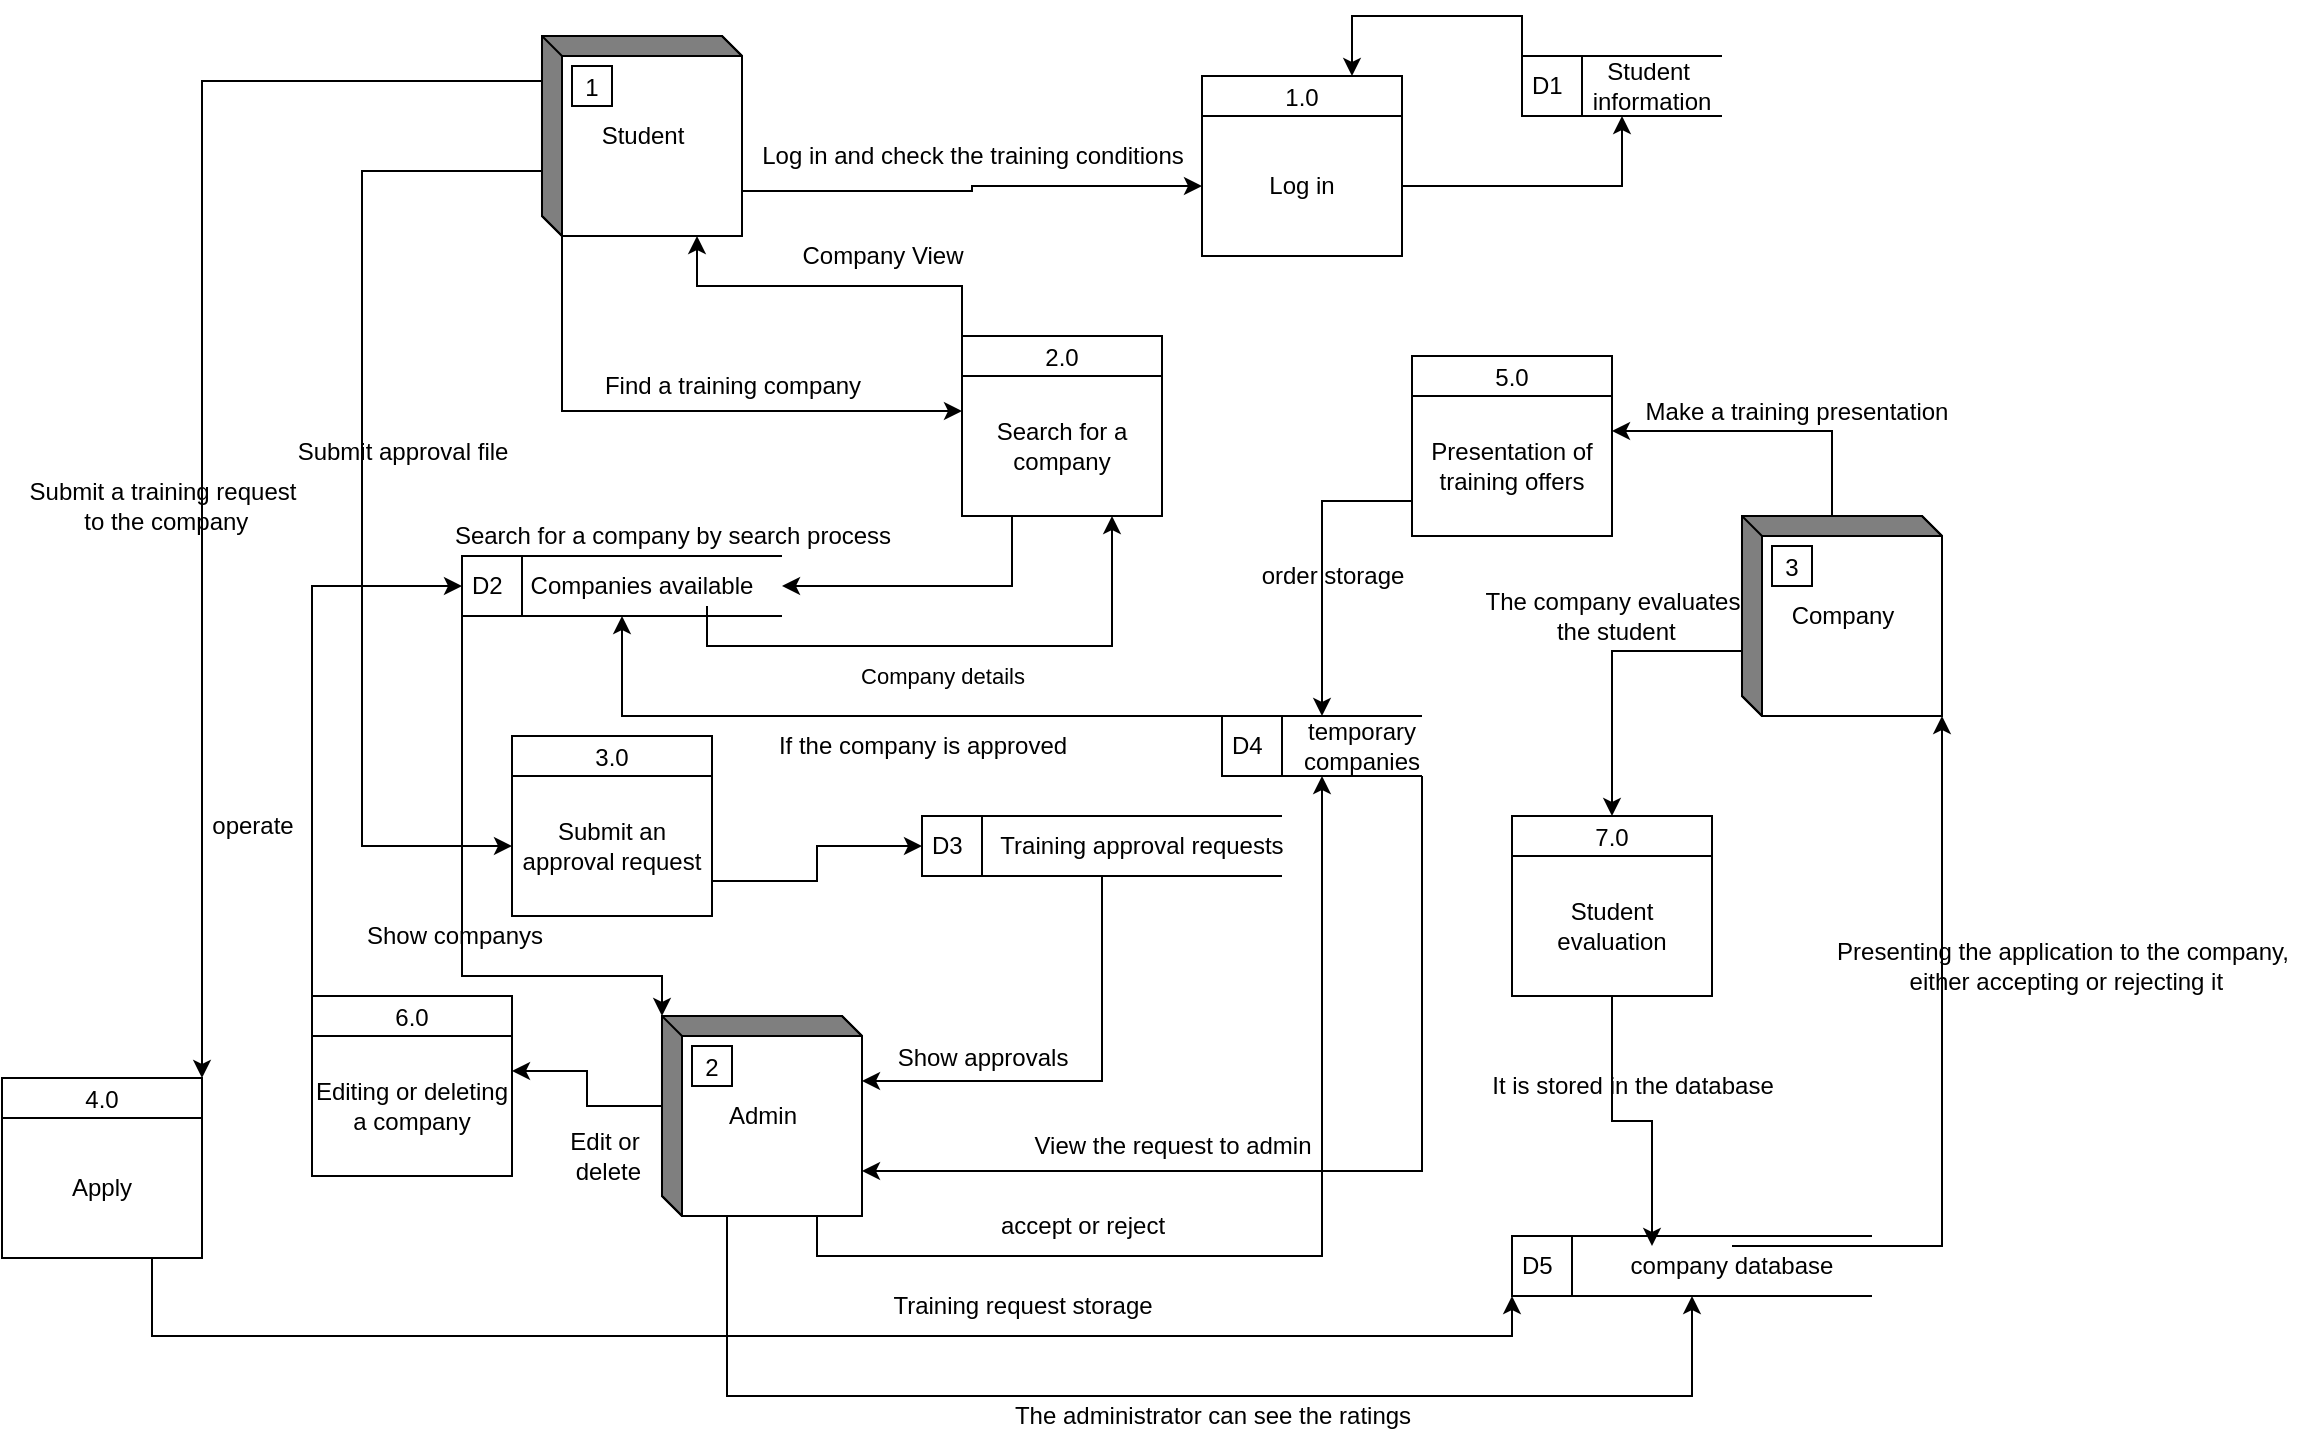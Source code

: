 <mxfile version="12.9.13" type="device"><diagram id="rWqIfm78pS7hBJixRkVj" name="Page-1"><mxGraphModel dx="2354" dy="714" grid="1" gridSize="10" guides="1" tooltips="1" connect="1" arrows="1" fold="1" page="1" pageScale="1" pageWidth="850" pageHeight="1100" math="0" shadow="0"><root><mxCell id="0"/><mxCell id="1" parent="0"/><mxCell id="bXo23D6T22lxXRwWxkwv-16" style="rounded=0;orthogonalLoop=1;jettySize=auto;html=1;exitX=0;exitY=0;exitDx=100;exitDy=77.5;exitPerimeter=0;entryX=0;entryY=0.5;entryDx=0;entryDy=0;edgeStyle=orthogonalEdgeStyle;" parent="1" source="bXo23D6T22lxXRwWxkwv-1" target="bXo23D6T22lxXRwWxkwv-15" edge="1"><mxGeometry relative="1" as="geometry"/></mxCell><mxCell id="bXo23D6T22lxXRwWxkwv-25" style="edgeStyle=orthogonalEdgeStyle;rounded=0;orthogonalLoop=1;jettySize=auto;html=1;exitX=0;exitY=0;exitDx=10;exitDy=100;exitPerimeter=0;entryX=0;entryY=0.25;entryDx=0;entryDy=0;" parent="1" source="bXo23D6T22lxXRwWxkwv-1" target="bXo23D6T22lxXRwWxkwv-23" edge="1"><mxGeometry relative="1" as="geometry"/></mxCell><mxCell id="bXo23D6T22lxXRwWxkwv-36" style="edgeStyle=orthogonalEdgeStyle;rounded=0;orthogonalLoop=1;jettySize=auto;html=1;exitX=0;exitY=0;exitDx=0;exitDy=67.5;exitPerimeter=0;entryX=0;entryY=0.5;entryDx=0;entryDy=0;" parent="1" source="bXo23D6T22lxXRwWxkwv-1" target="bXo23D6T22lxXRwWxkwv-35" edge="1"><mxGeometry relative="1" as="geometry"><Array as="points"><mxPoint x="-250" y="198"/><mxPoint x="-250" y="535"/></Array></mxGeometry></mxCell><mxCell id="_vcarn7WfiJYUkJXuRyP-28" style="edgeStyle=orthogonalEdgeStyle;rounded=0;orthogonalLoop=1;jettySize=auto;html=1;exitX=0;exitY=0;exitDx=0;exitDy=22.5;exitPerimeter=0;entryX=1;entryY=0;entryDx=0;entryDy=0;" parent="1" source="bXo23D6T22lxXRwWxkwv-1" target="_vcarn7WfiJYUkJXuRyP-26" edge="1"><mxGeometry relative="1" as="geometry"><Array as="points"><mxPoint x="-330" y="153"/></Array></mxGeometry></mxCell><mxCell id="bXo23D6T22lxXRwWxkwv-1" value="Student" style="html=1;dashed=0;whitespace=wrap;shape=mxgraph.dfd.externalEntity" parent="1" vertex="1"><mxGeometry x="-160" y="130" width="100" height="100" as="geometry"/></mxCell><mxCell id="bXo23D6T22lxXRwWxkwv-2" value="1" style="autosize=1;part=1;resizable=0;strokeColor=inherit;fillColor=inherit;gradientColor=inherit;" parent="bXo23D6T22lxXRwWxkwv-1" vertex="1"><mxGeometry width="20" height="20" relative="1" as="geometry"><mxPoint x="15" y="15" as="offset"/></mxGeometry></mxCell><mxCell id="_vcarn7WfiJYUkJXuRyP-17" style="edgeStyle=orthogonalEdgeStyle;rounded=0;orthogonalLoop=1;jettySize=auto;html=1;exitX=0;exitY=0;exitDx=45;exitDy=0;exitPerimeter=0;entryX=1;entryY=0.25;entryDx=0;entryDy=0;" parent="1" source="bXo23D6T22lxXRwWxkwv-3" target="_vcarn7WfiJYUkJXuRyP-16" edge="1"><mxGeometry relative="1" as="geometry"/></mxCell><mxCell id="0CMG0g7y0S3qxUtkbxJY-5" style="edgeStyle=orthogonalEdgeStyle;rounded=0;orthogonalLoop=1;jettySize=auto;html=1;exitX=0;exitY=0;exitDx=0;exitDy=67.5;exitPerimeter=0;entryX=0.5;entryY=0;entryDx=0;entryDy=0;" edge="1" parent="1" source="bXo23D6T22lxXRwWxkwv-3" target="0CMG0g7y0S3qxUtkbxJY-1"><mxGeometry relative="1" as="geometry"/></mxCell><mxCell id="bXo23D6T22lxXRwWxkwv-3" value="Company" style="html=1;dashed=0;whitespace=wrap;shape=mxgraph.dfd.externalEntity" parent="1" vertex="1"><mxGeometry x="440" y="370" width="100" height="100" as="geometry"/></mxCell><mxCell id="bXo23D6T22lxXRwWxkwv-4" value="3" style="autosize=1;part=1;resizable=0;strokeColor=inherit;fillColor=inherit;gradientColor=inherit;" parent="bXo23D6T22lxXRwWxkwv-3" vertex="1"><mxGeometry width="20" height="20" relative="1" as="geometry"><mxPoint x="15" y="15" as="offset"/></mxGeometry></mxCell><mxCell id="bXo23D6T22lxXRwWxkwv-12" value="1.0" style="swimlane;fontStyle=0;childLayout=stackLayout;horizontal=1;startSize=20;fillColor=#ffffff;horizontalStack=0;resizeParent=1;resizeParentMax=0;resizeLast=0;collapsible=0;marginBottom=0;swimlaneFillColor=#ffffff;" parent="1" vertex="1"><mxGeometry x="170" y="150" width="100" height="90" as="geometry"/></mxCell><mxCell id="bXo23D6T22lxXRwWxkwv-15" value="Log in" style="text;html=1;strokeColor=none;fillColor=none;align=center;verticalAlign=middle;whiteSpace=wrap;rounded=0;" parent="bXo23D6T22lxXRwWxkwv-12" vertex="1"><mxGeometry y="20" width="100" height="70" as="geometry"/></mxCell><mxCell id="_vcarn7WfiJYUkJXuRyP-36" style="edgeStyle=orthogonalEdgeStyle;rounded=0;orthogonalLoop=1;jettySize=auto;html=1;exitX=0;exitY=0;exitDx=77.5;exitDy=100;exitPerimeter=0;entryX=0.5;entryY=1;entryDx=0;entryDy=0;" parent="1" source="bXo23D6T22lxXRwWxkwv-5" target="bXo23D6T22lxXRwWxkwv-8" edge="1"><mxGeometry relative="1" as="geometry"/></mxCell><mxCell id="_vcarn7WfiJYUkJXuRyP-48" style="edgeStyle=orthogonalEdgeStyle;rounded=0;orthogonalLoop=1;jettySize=auto;html=1;exitX=0;exitY=0;exitDx=0;exitDy=45;exitPerimeter=0;entryX=1;entryY=0.25;entryDx=0;entryDy=0;" parent="1" source="bXo23D6T22lxXRwWxkwv-5" target="_vcarn7WfiJYUkJXuRyP-46" edge="1"><mxGeometry relative="1" as="geometry"/></mxCell><mxCell id="0CMG0g7y0S3qxUtkbxJY-9" style="edgeStyle=orthogonalEdgeStyle;rounded=0;orthogonalLoop=1;jettySize=auto;html=1;exitX=0;exitY=0;exitDx=32.5;exitDy=100;exitPerimeter=0;entryX=0.5;entryY=1;entryDx=0;entryDy=0;" edge="1" parent="1" source="bXo23D6T22lxXRwWxkwv-5" target="_vcarn7WfiJYUkJXuRyP-31"><mxGeometry relative="1" as="geometry"><Array as="points"><mxPoint x="-67" y="810"/><mxPoint x="415" y="810"/></Array></mxGeometry></mxCell><mxCell id="bXo23D6T22lxXRwWxkwv-5" value="Admin" style="html=1;dashed=0;whitespace=wrap;shape=mxgraph.dfd.externalEntity" parent="1" vertex="1"><mxGeometry x="-100" y="620" width="100" height="100" as="geometry"/></mxCell><mxCell id="bXo23D6T22lxXRwWxkwv-6" value="2" style="autosize=1;part=1;resizable=0;strokeColor=inherit;fillColor=inherit;gradientColor=inherit;" parent="bXo23D6T22lxXRwWxkwv-5" vertex="1"><mxGeometry width="20" height="20" relative="1" as="geometry"><mxPoint x="15" y="15" as="offset"/></mxGeometry></mxCell><mxCell id="bXo23D6T22lxXRwWxkwv-18" style="edgeStyle=orthogonalEdgeStyle;rounded=0;orthogonalLoop=1;jettySize=auto;html=1;exitX=0;exitY=0;exitDx=0;exitDy=0;entryX=0.75;entryY=0;entryDx=0;entryDy=0;" parent="1" source="bXo23D6T22lxXRwWxkwv-7" target="bXo23D6T22lxXRwWxkwv-12" edge="1"><mxGeometry relative="1" as="geometry"/></mxCell><mxCell id="bXo23D6T22lxXRwWxkwv-7" value="D1" style="html=1;dashed=0;whitespace=wrap;shape=mxgraph.dfd.dataStoreID;align=left;spacingLeft=3;points=[[0,0],[0.5,0],[1,0],[0,0.5],[1,0.5],[0,1],[0.5,1],[1,1]];" parent="1" vertex="1"><mxGeometry x="330" y="140" width="100" height="30" as="geometry"/></mxCell><mxCell id="_vcarn7WfiJYUkJXuRyP-22" style="edgeStyle=orthogonalEdgeStyle;rounded=0;orthogonalLoop=1;jettySize=auto;html=1;exitX=1;exitY=1;exitDx=0;exitDy=0;entryX=0;entryY=0;entryDx=100;entryDy=77.5;entryPerimeter=0;" parent="1" source="bXo23D6T22lxXRwWxkwv-8" target="bXo23D6T22lxXRwWxkwv-5" edge="1"><mxGeometry relative="1" as="geometry"/></mxCell><mxCell id="_vcarn7WfiJYUkJXuRyP-39" style="edgeStyle=orthogonalEdgeStyle;rounded=0;orthogonalLoop=1;jettySize=auto;html=1;exitX=0;exitY=0.5;exitDx=0;exitDy=0;entryX=0.5;entryY=1;entryDx=0;entryDy=0;" parent="1" source="bXo23D6T22lxXRwWxkwv-8" target="bXo23D6T22lxXRwWxkwv-11" edge="1"><mxGeometry relative="1" as="geometry"><Array as="points"><mxPoint x="180" y="470"/><mxPoint x="-120" y="470"/></Array></mxGeometry></mxCell><mxCell id="bXo23D6T22lxXRwWxkwv-8" value="D4" style="html=1;dashed=0;whitespace=wrap;shape=mxgraph.dfd.dataStoreID;align=left;spacingLeft=3;points=[[0,0],[0.5,0],[1,0],[0,0.5],[1,0.5],[0,1],[0.5,1],[1,1]];" parent="1" vertex="1"><mxGeometry x="180" y="470" width="100" height="30" as="geometry"/></mxCell><mxCell id="bXo23D6T22lxXRwWxkwv-39" style="edgeStyle=orthogonalEdgeStyle;rounded=0;orthogonalLoop=1;jettySize=auto;html=1;exitX=0.5;exitY=1;exitDx=0;exitDy=0;entryX=0;entryY=0;entryDx=100;entryDy=32.5;entryPerimeter=0;" parent="1" source="bXo23D6T22lxXRwWxkwv-9" target="bXo23D6T22lxXRwWxkwv-5" edge="1"><mxGeometry relative="1" as="geometry"/></mxCell><mxCell id="bXo23D6T22lxXRwWxkwv-9" value="D3" style="html=1;dashed=0;whitespace=wrap;shape=mxgraph.dfd.dataStoreID;align=left;spacingLeft=3;points=[[0,0],[0.5,0],[1,0],[0,0.5],[1,0.5],[0,1],[0.5,1],[1,1]];" parent="1" vertex="1"><mxGeometry x="30" y="520" width="180" height="30" as="geometry"/></mxCell><mxCell id="_vcarn7WfiJYUkJXuRyP-53" style="edgeStyle=orthogonalEdgeStyle;rounded=0;orthogonalLoop=1;jettySize=auto;html=1;exitX=0;exitY=1;exitDx=0;exitDy=0;entryX=0;entryY=0;entryDx=0;entryDy=0;entryPerimeter=0;" parent="1" source="bXo23D6T22lxXRwWxkwv-11" target="bXo23D6T22lxXRwWxkwv-5" edge="1"><mxGeometry relative="1" as="geometry"><Array as="points"><mxPoint x="-200" y="600"/><mxPoint x="-100" y="600"/></Array></mxGeometry></mxCell><mxCell id="bXo23D6T22lxXRwWxkwv-11" value="D2" style="html=1;dashed=0;whitespace=wrap;shape=mxgraph.dfd.dataStoreID;align=left;spacingLeft=3;points=[[0,0],[0.5,0],[1,0],[0,0.5],[1,0.5],[0,1],[0.5,1],[1,1]];" parent="1" vertex="1"><mxGeometry x="-200" y="390" width="160" height="30" as="geometry"/></mxCell><mxCell id="bXo23D6T22lxXRwWxkwv-13" value="Student&amp;nbsp;&lt;br&gt;information" style="text;html=1;strokeColor=none;fillColor=none;align=center;verticalAlign=middle;whiteSpace=wrap;rounded=0;" parent="1" vertex="1"><mxGeometry x="375" y="145" width="40" height="20" as="geometry"/></mxCell><mxCell id="bXo23D6T22lxXRwWxkwv-17" style="edgeStyle=orthogonalEdgeStyle;rounded=0;orthogonalLoop=1;jettySize=auto;html=1;exitX=1;exitY=0.5;exitDx=0;exitDy=0;entryX=0.5;entryY=1;entryDx=0;entryDy=0;" parent="1" source="bXo23D6T22lxXRwWxkwv-15" target="bXo23D6T22lxXRwWxkwv-7" edge="1"><mxGeometry relative="1" as="geometry"/></mxCell><mxCell id="bXo23D6T22lxXRwWxkwv-19" value="Log in and check the training conditions" style="text;html=1;align=center;verticalAlign=middle;resizable=0;points=[];autosize=1;" parent="1" vertex="1"><mxGeometry x="-60" y="180" width="230" height="20" as="geometry"/></mxCell><mxCell id="bXo23D6T22lxXRwWxkwv-28" style="edgeStyle=orthogonalEdgeStyle;rounded=0;orthogonalLoop=1;jettySize=auto;html=1;exitX=0;exitY=0;exitDx=0;exitDy=0;entryX=0;entryY=0;entryDx=77.5;entryDy=100;entryPerimeter=0;" parent="1" source="bXo23D6T22lxXRwWxkwv-22" target="bXo23D6T22lxXRwWxkwv-1" edge="1"><mxGeometry relative="1" as="geometry"/></mxCell><mxCell id="bXo23D6T22lxXRwWxkwv-22" value="2.0" style="swimlane;fontStyle=0;childLayout=stackLayout;horizontal=1;startSize=20;fillColor=#ffffff;horizontalStack=0;resizeParent=1;resizeParentMax=0;resizeLast=0;collapsible=0;marginBottom=0;swimlaneFillColor=#ffffff;" parent="1" vertex="1"><mxGeometry x="50" y="280" width="100" height="90" as="geometry"/></mxCell><mxCell id="bXo23D6T22lxXRwWxkwv-23" value="Search for a company" style="text;html=1;strokeColor=none;fillColor=none;align=center;verticalAlign=middle;whiteSpace=wrap;rounded=0;" parent="bXo23D6T22lxXRwWxkwv-22" vertex="1"><mxGeometry y="20" width="100" height="70" as="geometry"/></mxCell><mxCell id="bXo23D6T22lxXRwWxkwv-27" style="edgeStyle=orthogonalEdgeStyle;rounded=0;orthogonalLoop=1;jettySize=auto;html=1;exitX=0.75;exitY=1;exitDx=0;exitDy=0;entryX=0.75;entryY=1;entryDx=0;entryDy=0;" parent="1" source="bXo23D6T22lxXRwWxkwv-24" target="bXo23D6T22lxXRwWxkwv-23" edge="1"><mxGeometry relative="1" as="geometry"/></mxCell><mxCell id="bXo23D6T22lxXRwWxkwv-32" value="Company details" style="edgeLabel;html=1;align=center;verticalAlign=middle;resizable=0;points=[];" parent="bXo23D6T22lxXRwWxkwv-27" vertex="1" connectable="0"><mxGeometry x="0.047" y="-3" relative="1" as="geometry"><mxPoint x="-13.5" y="12" as="offset"/></mxGeometry></mxCell><mxCell id="bXo23D6T22lxXRwWxkwv-24" value="Companies available" style="text;html=1;strokeColor=none;fillColor=none;align=center;verticalAlign=middle;whiteSpace=wrap;rounded=0;" parent="1" vertex="1"><mxGeometry x="-175" y="395" width="130" height="20" as="geometry"/></mxCell><mxCell id="bXo23D6T22lxXRwWxkwv-26" style="edgeStyle=orthogonalEdgeStyle;rounded=0;orthogonalLoop=1;jettySize=auto;html=1;exitX=0.25;exitY=1;exitDx=0;exitDy=0;entryX=1;entryY=0.5;entryDx=0;entryDy=0;" parent="1" source="bXo23D6T22lxXRwWxkwv-23" target="bXo23D6T22lxXRwWxkwv-11" edge="1"><mxGeometry relative="1" as="geometry"/></mxCell><mxCell id="bXo23D6T22lxXRwWxkwv-29" value="Find a training company" style="text;html=1;align=center;verticalAlign=middle;resizable=0;points=[];autosize=1;" parent="1" vertex="1"><mxGeometry x="-135" y="295" width="140" height="20" as="geometry"/></mxCell><mxCell id="bXo23D6T22lxXRwWxkwv-31" value="Search for a company by search process" style="text;html=1;align=center;verticalAlign=middle;resizable=0;points=[];autosize=1;" parent="1" vertex="1"><mxGeometry x="-210" y="370" width="230" height="20" as="geometry"/></mxCell><mxCell id="bXo23D6T22lxXRwWxkwv-33" value="Company View" style="text;html=1;align=center;verticalAlign=middle;resizable=0;points=[];autosize=1;" parent="1" vertex="1"><mxGeometry x="-40" y="230" width="100" height="20" as="geometry"/></mxCell><mxCell id="bXo23D6T22lxXRwWxkwv-34" value="3.0" style="swimlane;fontStyle=0;childLayout=stackLayout;horizontal=1;startSize=20;fillColor=#ffffff;horizontalStack=0;resizeParent=1;resizeParentMax=0;resizeLast=0;collapsible=0;marginBottom=0;swimlaneFillColor=#ffffff;" parent="1" vertex="1"><mxGeometry x="-175" y="480" width="100" height="90" as="geometry"/></mxCell><mxCell id="bXo23D6T22lxXRwWxkwv-35" value="Submit an approval request" style="text;html=1;strokeColor=none;fillColor=none;align=center;verticalAlign=middle;whiteSpace=wrap;rounded=0;" parent="bXo23D6T22lxXRwWxkwv-34" vertex="1"><mxGeometry y="20" width="100" height="70" as="geometry"/></mxCell><mxCell id="bXo23D6T22lxXRwWxkwv-37" style="edgeStyle=orthogonalEdgeStyle;rounded=0;orthogonalLoop=1;jettySize=auto;html=1;exitX=1;exitY=0.75;exitDx=0;exitDy=0;entryX=0;entryY=0.5;entryDx=0;entryDy=0;" parent="1" source="bXo23D6T22lxXRwWxkwv-35" target="bXo23D6T22lxXRwWxkwv-9" edge="1"><mxGeometry relative="1" as="geometry"/></mxCell><mxCell id="bXo23D6T22lxXRwWxkwv-38" value="Training approval requests" style="text;html=1;strokeColor=none;fillColor=none;align=center;verticalAlign=middle;whiteSpace=wrap;rounded=0;" parent="1" vertex="1"><mxGeometry x="60" y="525" width="160" height="20" as="geometry"/></mxCell><mxCell id="bXo23D6T22lxXRwWxkwv-40" value="Show approvals" style="text;html=1;align=center;verticalAlign=middle;resizable=0;points=[];autosize=1;" parent="1" vertex="1"><mxGeometry x="10" y="631" width="100" height="20" as="geometry"/></mxCell><mxCell id="_vcarn7WfiJYUkJXuRyP-15" value="5.0" style="swimlane;fontStyle=0;childLayout=stackLayout;horizontal=1;startSize=20;fillColor=#ffffff;horizontalStack=0;resizeParent=1;resizeParentMax=0;resizeLast=0;collapsible=0;marginBottom=0;swimlaneFillColor=#ffffff;" parent="1" vertex="1"><mxGeometry x="275" y="290" width="100" height="90" as="geometry"/></mxCell><mxCell id="_vcarn7WfiJYUkJXuRyP-16" value="Presentation of training offers" style="text;html=1;strokeColor=none;fillColor=none;align=center;verticalAlign=middle;whiteSpace=wrap;rounded=0;" parent="_vcarn7WfiJYUkJXuRyP-15" vertex="1"><mxGeometry y="20" width="100" height="70" as="geometry"/></mxCell><mxCell id="_vcarn7WfiJYUkJXuRyP-18" value="Make a training presentation" style="text;html=1;align=center;verticalAlign=middle;resizable=0;points=[];autosize=1;" parent="1" vertex="1"><mxGeometry x="382" y="308" width="170" height="20" as="geometry"/></mxCell><mxCell id="_vcarn7WfiJYUkJXuRyP-19" style="edgeStyle=orthogonalEdgeStyle;rounded=0;orthogonalLoop=1;jettySize=auto;html=1;exitX=0;exitY=0.75;exitDx=0;exitDy=0;entryX=0.5;entryY=0;entryDx=0;entryDy=0;" parent="1" source="_vcarn7WfiJYUkJXuRyP-16" target="bXo23D6T22lxXRwWxkwv-8" edge="1"><mxGeometry relative="1" as="geometry"/></mxCell><mxCell id="_vcarn7WfiJYUkJXuRyP-20" value="temporary companies" style="text;html=1;strokeColor=none;fillColor=none;align=center;verticalAlign=middle;whiteSpace=wrap;rounded=0;" parent="1" vertex="1"><mxGeometry x="230" y="475" width="40" height="20" as="geometry"/></mxCell><mxCell id="_vcarn7WfiJYUkJXuRyP-21" value="order storage" style="text;html=1;align=center;verticalAlign=middle;resizable=0;points=[];autosize=1;" parent="1" vertex="1"><mxGeometry x="190" y="390" width="90" height="20" as="geometry"/></mxCell><mxCell id="_vcarn7WfiJYUkJXuRyP-23" value="View the request to admin" style="text;html=1;align=center;verticalAlign=middle;resizable=0;points=[];autosize=1;" parent="1" vertex="1"><mxGeometry x="80" y="675" width="150" height="20" as="geometry"/></mxCell><mxCell id="_vcarn7WfiJYUkJXuRyP-29" value="Submit a training request&lt;br&gt;&amp;nbsp;to the company" style="text;html=1;align=center;verticalAlign=middle;resizable=0;points=[];autosize=1;" parent="1" vertex="1"><mxGeometry x="-425" y="350" width="150" height="30" as="geometry"/></mxCell><mxCell id="_vcarn7WfiJYUkJXuRyP-30" style="edgeStyle=orthogonalEdgeStyle;rounded=0;orthogonalLoop=1;jettySize=auto;html=1;exitX=0.75;exitY=1;exitDx=0;exitDy=0;entryX=0;entryY=1;entryDx=0;entryDy=0;" parent="1" source="_vcarn7WfiJYUkJXuRyP-27" target="_vcarn7WfiJYUkJXuRyP-31" edge="1"><mxGeometry relative="1" as="geometry"><mxPoint x="250" y="792.0" as="targetPoint"/></mxGeometry></mxCell><mxCell id="_vcarn7WfiJYUkJXuRyP-31" value="D5" style="html=1;dashed=0;whitespace=wrap;shape=mxgraph.dfd.dataStoreID;align=left;spacingLeft=3;points=[[0,0],[0.5,0],[1,0],[0,0.5],[1,0.5],[0,1],[0.5,1],[1,1]];" parent="1" vertex="1"><mxGeometry x="325" y="730" width="180" height="30" as="geometry"/></mxCell><mxCell id="_vcarn7WfiJYUkJXuRyP-33" style="edgeStyle=orthogonalEdgeStyle;rounded=0;orthogonalLoop=1;jettySize=auto;html=1;entryX=1;entryY=1;entryDx=0;entryDy=0;entryPerimeter=0;exitX=0.5;exitY=0;exitDx=0;exitDy=0;" parent="1" source="_vcarn7WfiJYUkJXuRyP-32" target="bXo23D6T22lxXRwWxkwv-3" edge="1"><mxGeometry relative="1" as="geometry"><mxPoint x="500" y="720" as="sourcePoint"/><Array as="points"><mxPoint x="540" y="735"/></Array></mxGeometry></mxCell><mxCell id="_vcarn7WfiJYUkJXuRyP-32" value="company database" style="text;html=1;strokeColor=none;fillColor=none;align=center;verticalAlign=middle;whiteSpace=wrap;rounded=0;" parent="1" vertex="1"><mxGeometry x="355" y="735" width="160" height="20" as="geometry"/></mxCell><mxCell id="_vcarn7WfiJYUkJXuRyP-34" value="Presenting the application to the company,&lt;br&gt;&amp;nbsp;either accepting or rejecting it" style="text;html=1;align=center;verticalAlign=middle;resizable=0;points=[];autosize=1;" parent="1" vertex="1"><mxGeometry x="480" y="580" width="240" height="30" as="geometry"/></mxCell><mxCell id="_vcarn7WfiJYUkJXuRyP-35" value="Training request storage" style="text;html=1;align=center;verticalAlign=middle;resizable=0;points=[];autosize=1;" parent="1" vertex="1"><mxGeometry x="5" y="755" width="150" height="20" as="geometry"/></mxCell><mxCell id="_vcarn7WfiJYUkJXuRyP-37" value="accept or reject" style="text;html=1;align=center;verticalAlign=middle;resizable=0;points=[];autosize=1;" parent="1" vertex="1"><mxGeometry x="60" y="715" width="100" height="20" as="geometry"/></mxCell><mxCell id="_vcarn7WfiJYUkJXuRyP-38" value="Submit approval file" style="text;html=1;align=center;verticalAlign=middle;resizable=0;points=[];autosize=1;" parent="1" vertex="1"><mxGeometry x="-290" y="328" width="120" height="20" as="geometry"/></mxCell><mxCell id="_vcarn7WfiJYUkJXuRyP-40" value="If the company is approved" style="text;html=1;align=center;verticalAlign=middle;resizable=0;points=[];autosize=1;" parent="1" vertex="1"><mxGeometry x="-50" y="475" width="160" height="20" as="geometry"/></mxCell><mxCell id="_vcarn7WfiJYUkJXuRyP-26" value="4.0" style="swimlane;fontStyle=0;childLayout=stackLayout;horizontal=1;startSize=20;fillColor=#ffffff;horizontalStack=0;resizeParent=1;resizeParentMax=0;resizeLast=0;collapsible=0;marginBottom=0;swimlaneFillColor=#ffffff;" parent="1" vertex="1"><mxGeometry x="-430" y="651" width="100" height="90" as="geometry"/></mxCell><mxCell id="_vcarn7WfiJYUkJXuRyP-27" value="Apply" style="text;html=1;strokeColor=none;fillColor=none;align=center;verticalAlign=middle;whiteSpace=wrap;rounded=0;" parent="_vcarn7WfiJYUkJXuRyP-26" vertex="1"><mxGeometry y="20" width="100" height="70" as="geometry"/></mxCell><mxCell id="_vcarn7WfiJYUkJXuRyP-45" value="6.0" style="swimlane;fontStyle=0;childLayout=stackLayout;horizontal=1;startSize=20;fillColor=#ffffff;horizontalStack=0;resizeParent=1;resizeParentMax=0;resizeLast=0;collapsible=0;marginBottom=0;swimlaneFillColor=#ffffff;" parent="1" vertex="1"><mxGeometry x="-275" y="610" width="100" height="90" as="geometry"/></mxCell><mxCell id="_vcarn7WfiJYUkJXuRyP-46" value="Editing or deleting a company" style="text;html=1;strokeColor=none;fillColor=none;align=center;verticalAlign=middle;whiteSpace=wrap;rounded=0;" parent="_vcarn7WfiJYUkJXuRyP-45" vertex="1"><mxGeometry y="20" width="100" height="70" as="geometry"/></mxCell><mxCell id="_vcarn7WfiJYUkJXuRyP-49" style="edgeStyle=orthogonalEdgeStyle;rounded=0;orthogonalLoop=1;jettySize=auto;html=1;exitX=0;exitY=0;exitDx=0;exitDy=0;entryX=0;entryY=0.5;entryDx=0;entryDy=0;" parent="1" source="_vcarn7WfiJYUkJXuRyP-46" target="bXo23D6T22lxXRwWxkwv-11" edge="1"><mxGeometry relative="1" as="geometry"/></mxCell><mxCell id="_vcarn7WfiJYUkJXuRyP-50" value="Edit or&lt;br&gt;&amp;nbsp;delete" style="text;html=1;align=center;verticalAlign=middle;resizable=0;points=[];autosize=1;" parent="1" vertex="1"><mxGeometry x="-154" y="675" width="50" height="30" as="geometry"/></mxCell><mxCell id="_vcarn7WfiJYUkJXuRyP-55" value="Show companys" style="text;html=1;align=center;verticalAlign=middle;resizable=0;points=[];autosize=1;" parent="1" vertex="1"><mxGeometry x="-254" y="570" width="100" height="20" as="geometry"/></mxCell><mxCell id="_vcarn7WfiJYUkJXuRyP-56" value="operate" style="text;html=1;align=center;verticalAlign=middle;resizable=0;points=[];autosize=1;" parent="1" vertex="1"><mxGeometry x="-335" y="515" width="60" height="20" as="geometry"/></mxCell><mxCell id="0CMG0g7y0S3qxUtkbxJY-1" value="7.0" style="swimlane;fontStyle=0;childLayout=stackLayout;horizontal=1;startSize=20;fillColor=#ffffff;horizontalStack=0;resizeParent=1;resizeParentMax=0;resizeLast=0;collapsible=0;marginBottom=0;swimlaneFillColor=#ffffff;" vertex="1" parent="1"><mxGeometry x="325" y="520" width="100" height="90" as="geometry"/></mxCell><mxCell id="0CMG0g7y0S3qxUtkbxJY-2" value="Student evaluation" style="text;html=1;strokeColor=none;fillColor=none;align=center;verticalAlign=middle;whiteSpace=wrap;rounded=0;" vertex="1" parent="0CMG0g7y0S3qxUtkbxJY-1"><mxGeometry y="20" width="100" height="70" as="geometry"/></mxCell><mxCell id="0CMG0g7y0S3qxUtkbxJY-6" value="The company evaluates&lt;br&gt;&amp;nbsp;the student" style="text;html=1;align=center;verticalAlign=middle;resizable=0;points=[];autosize=1;" vertex="1" parent="1"><mxGeometry x="305" y="405" width="140" height="30" as="geometry"/></mxCell><mxCell id="0CMG0g7y0S3qxUtkbxJY-7" style="edgeStyle=orthogonalEdgeStyle;rounded=0;orthogonalLoop=1;jettySize=auto;html=1;exitX=0.5;exitY=1;exitDx=0;exitDy=0;entryX=0.25;entryY=0;entryDx=0;entryDy=0;" edge="1" parent="1" source="0CMG0g7y0S3qxUtkbxJY-2" target="_vcarn7WfiJYUkJXuRyP-32"><mxGeometry relative="1" as="geometry"/></mxCell><mxCell id="0CMG0g7y0S3qxUtkbxJY-8" value="It is stored in the database" style="text;html=1;align=center;verticalAlign=middle;resizable=0;points=[];autosize=1;" vertex="1" parent="1"><mxGeometry x="305" y="645" width="160" height="20" as="geometry"/></mxCell><mxCell id="0CMG0g7y0S3qxUtkbxJY-10" value="The administrator can see the ratings" style="text;html=1;align=center;verticalAlign=middle;resizable=0;points=[];autosize=1;" vertex="1" parent="1"><mxGeometry x="70" y="810" width="210" height="20" as="geometry"/></mxCell></root></mxGraphModel></diagram></mxfile>